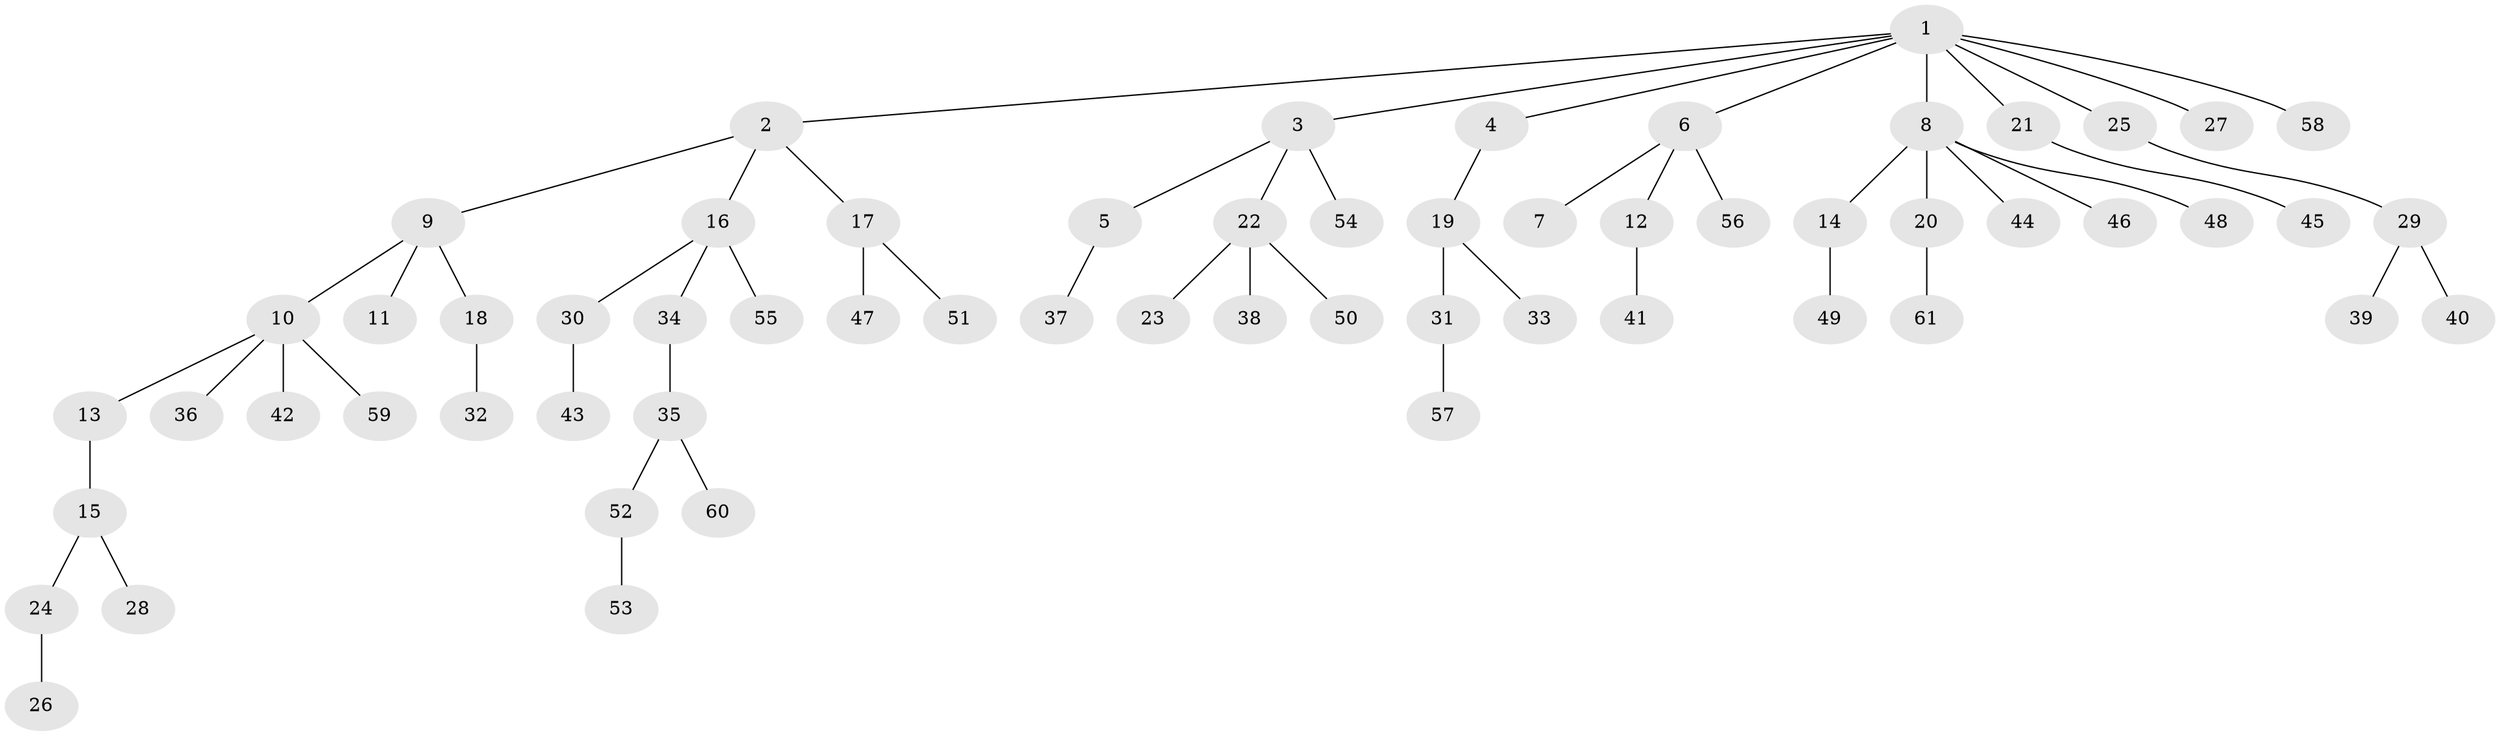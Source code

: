 // Generated by graph-tools (version 1.1) at 2025/26/03/09/25 03:26:31]
// undirected, 61 vertices, 60 edges
graph export_dot {
graph [start="1"]
  node [color=gray90,style=filled];
  1;
  2;
  3;
  4;
  5;
  6;
  7;
  8;
  9;
  10;
  11;
  12;
  13;
  14;
  15;
  16;
  17;
  18;
  19;
  20;
  21;
  22;
  23;
  24;
  25;
  26;
  27;
  28;
  29;
  30;
  31;
  32;
  33;
  34;
  35;
  36;
  37;
  38;
  39;
  40;
  41;
  42;
  43;
  44;
  45;
  46;
  47;
  48;
  49;
  50;
  51;
  52;
  53;
  54;
  55;
  56;
  57;
  58;
  59;
  60;
  61;
  1 -- 2;
  1 -- 3;
  1 -- 4;
  1 -- 6;
  1 -- 8;
  1 -- 21;
  1 -- 25;
  1 -- 27;
  1 -- 58;
  2 -- 9;
  2 -- 16;
  2 -- 17;
  3 -- 5;
  3 -- 22;
  3 -- 54;
  4 -- 19;
  5 -- 37;
  6 -- 7;
  6 -- 12;
  6 -- 56;
  8 -- 14;
  8 -- 20;
  8 -- 44;
  8 -- 46;
  8 -- 48;
  9 -- 10;
  9 -- 11;
  9 -- 18;
  10 -- 13;
  10 -- 36;
  10 -- 42;
  10 -- 59;
  12 -- 41;
  13 -- 15;
  14 -- 49;
  15 -- 24;
  15 -- 28;
  16 -- 30;
  16 -- 34;
  16 -- 55;
  17 -- 47;
  17 -- 51;
  18 -- 32;
  19 -- 31;
  19 -- 33;
  20 -- 61;
  21 -- 45;
  22 -- 23;
  22 -- 38;
  22 -- 50;
  24 -- 26;
  25 -- 29;
  29 -- 39;
  29 -- 40;
  30 -- 43;
  31 -- 57;
  34 -- 35;
  35 -- 52;
  35 -- 60;
  52 -- 53;
}
